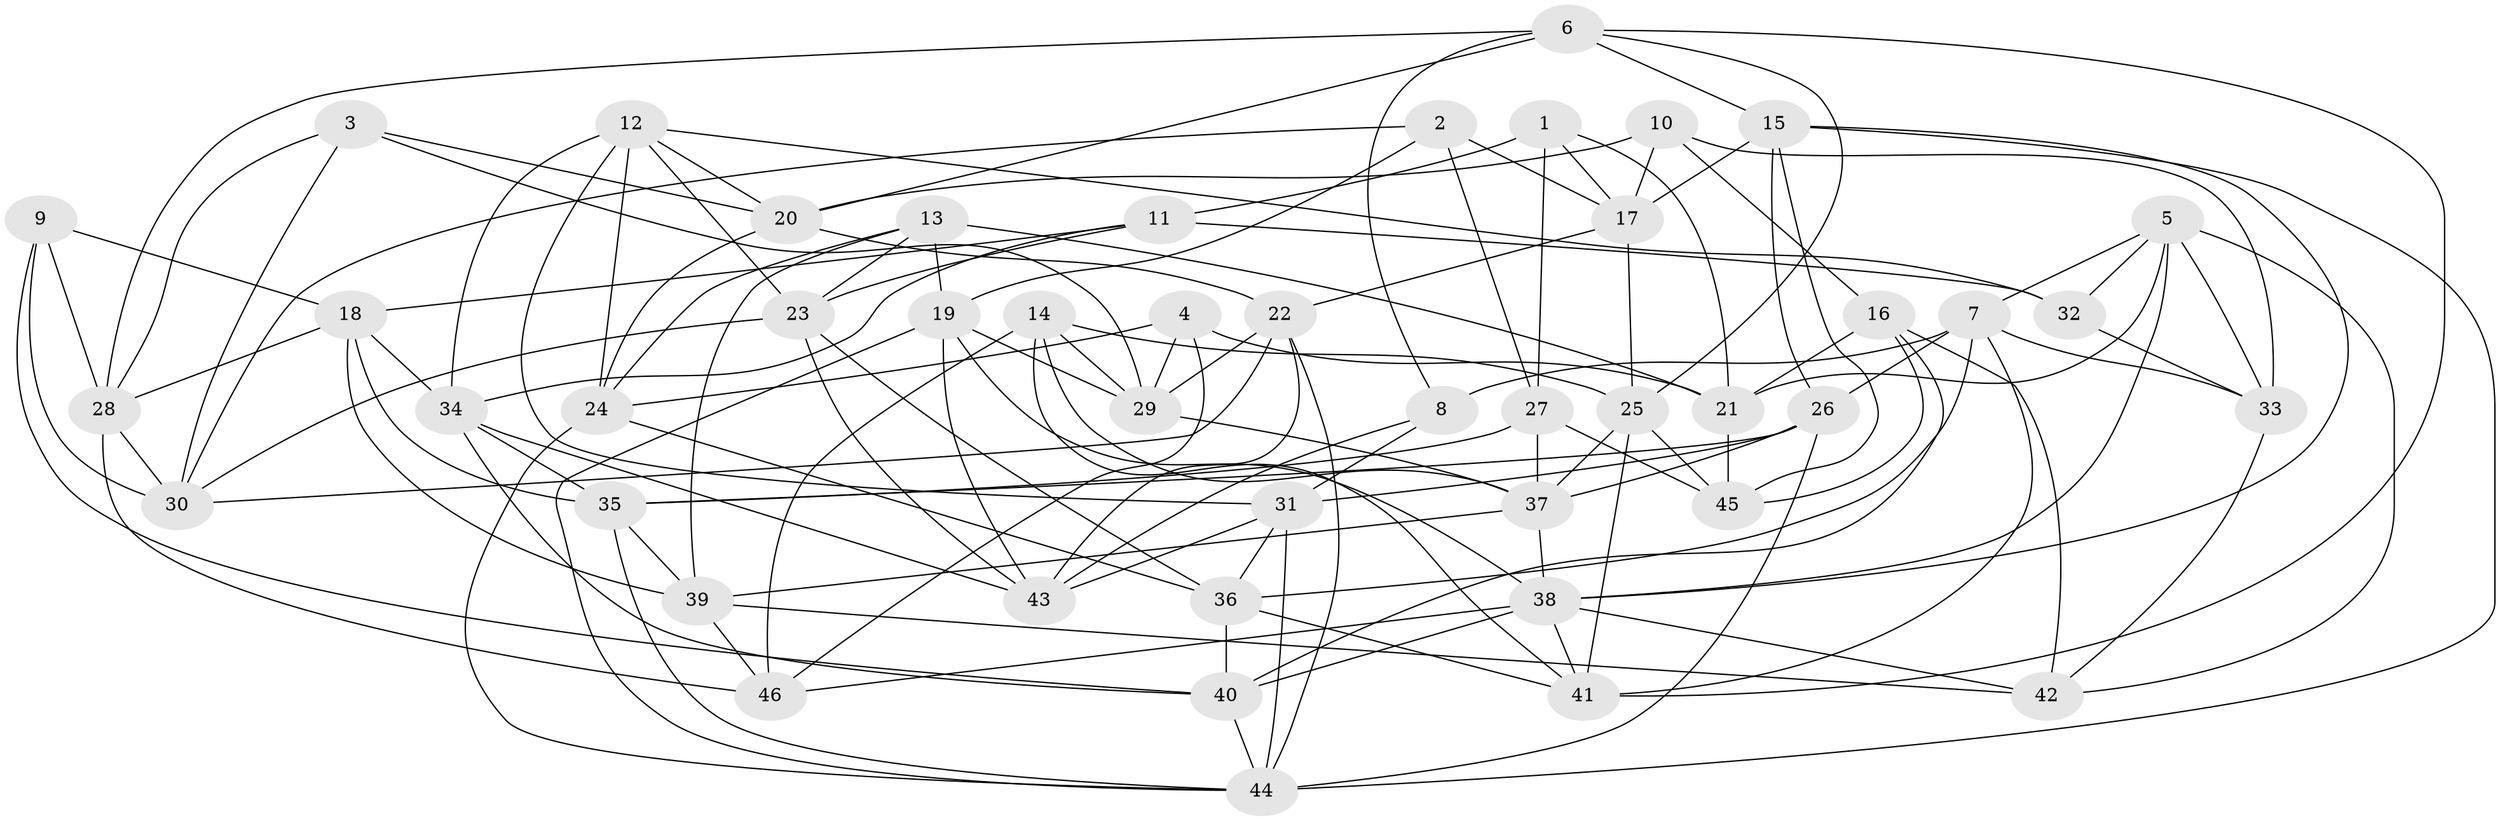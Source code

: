 // original degree distribution, {4: 1.0}
// Generated by graph-tools (version 1.1) at 2025/38/03/04/25 23:38:11]
// undirected, 46 vertices, 128 edges
graph export_dot {
  node [color=gray90,style=filled];
  1;
  2;
  3;
  4;
  5;
  6;
  7;
  8;
  9;
  10;
  11;
  12;
  13;
  14;
  15;
  16;
  17;
  18;
  19;
  20;
  21;
  22;
  23;
  24;
  25;
  26;
  27;
  28;
  29;
  30;
  31;
  32;
  33;
  34;
  35;
  36;
  37;
  38;
  39;
  40;
  41;
  42;
  43;
  44;
  45;
  46;
  1 -- 11 [weight=1.0];
  1 -- 17 [weight=1.0];
  1 -- 21 [weight=1.0];
  1 -- 27 [weight=1.0];
  2 -- 17 [weight=1.0];
  2 -- 19 [weight=1.0];
  2 -- 27 [weight=1.0];
  2 -- 30 [weight=1.0];
  3 -- 20 [weight=1.0];
  3 -- 28 [weight=1.0];
  3 -- 29 [weight=1.0];
  3 -- 30 [weight=1.0];
  4 -- 21 [weight=1.0];
  4 -- 24 [weight=1.0];
  4 -- 29 [weight=1.0];
  4 -- 46 [weight=1.0];
  5 -- 7 [weight=1.0];
  5 -- 21 [weight=1.0];
  5 -- 32 [weight=1.0];
  5 -- 33 [weight=1.0];
  5 -- 38 [weight=1.0];
  5 -- 42 [weight=1.0];
  6 -- 8 [weight=1.0];
  6 -- 15 [weight=1.0];
  6 -- 20 [weight=1.0];
  6 -- 25 [weight=1.0];
  6 -- 28 [weight=1.0];
  6 -- 41 [weight=1.0];
  7 -- 8 [weight=1.0];
  7 -- 26 [weight=1.0];
  7 -- 33 [weight=1.0];
  7 -- 36 [weight=1.0];
  7 -- 41 [weight=1.0];
  8 -- 31 [weight=1.0];
  8 -- 43 [weight=1.0];
  9 -- 18 [weight=1.0];
  9 -- 28 [weight=1.0];
  9 -- 30 [weight=1.0];
  9 -- 40 [weight=1.0];
  10 -- 16 [weight=1.0];
  10 -- 17 [weight=1.0];
  10 -- 20 [weight=1.0];
  10 -- 33 [weight=1.0];
  11 -- 18 [weight=1.0];
  11 -- 23 [weight=1.0];
  11 -- 32 [weight=2.0];
  11 -- 34 [weight=1.0];
  12 -- 20 [weight=1.0];
  12 -- 23 [weight=1.0];
  12 -- 24 [weight=1.0];
  12 -- 31 [weight=1.0];
  12 -- 32 [weight=1.0];
  12 -- 34 [weight=1.0];
  13 -- 19 [weight=1.0];
  13 -- 21 [weight=2.0];
  13 -- 23 [weight=1.0];
  13 -- 24 [weight=1.0];
  13 -- 39 [weight=1.0];
  14 -- 25 [weight=1.0];
  14 -- 29 [weight=1.0];
  14 -- 37 [weight=1.0];
  14 -- 41 [weight=1.0];
  14 -- 46 [weight=2.0];
  15 -- 17 [weight=1.0];
  15 -- 26 [weight=1.0];
  15 -- 38 [weight=1.0];
  15 -- 44 [weight=1.0];
  15 -- 45 [weight=1.0];
  16 -- 21 [weight=1.0];
  16 -- 40 [weight=1.0];
  16 -- 42 [weight=2.0];
  16 -- 45 [weight=1.0];
  17 -- 22 [weight=1.0];
  17 -- 25 [weight=1.0];
  18 -- 28 [weight=1.0];
  18 -- 34 [weight=1.0];
  18 -- 35 [weight=1.0];
  18 -- 39 [weight=1.0];
  19 -- 29 [weight=1.0];
  19 -- 38 [weight=1.0];
  19 -- 43 [weight=1.0];
  19 -- 44 [weight=1.0];
  20 -- 22 [weight=1.0];
  20 -- 24 [weight=1.0];
  21 -- 45 [weight=2.0];
  22 -- 29 [weight=1.0];
  22 -- 30 [weight=1.0];
  22 -- 43 [weight=1.0];
  22 -- 44 [weight=1.0];
  23 -- 30 [weight=1.0];
  23 -- 36 [weight=1.0];
  23 -- 43 [weight=1.0];
  24 -- 36 [weight=1.0];
  24 -- 44 [weight=1.0];
  25 -- 37 [weight=1.0];
  25 -- 41 [weight=1.0];
  25 -- 45 [weight=1.0];
  26 -- 31 [weight=1.0];
  26 -- 35 [weight=1.0];
  26 -- 37 [weight=1.0];
  26 -- 44 [weight=1.0];
  27 -- 35 [weight=1.0];
  27 -- 37 [weight=2.0];
  27 -- 45 [weight=1.0];
  28 -- 30 [weight=1.0];
  28 -- 46 [weight=1.0];
  29 -- 37 [weight=1.0];
  31 -- 36 [weight=1.0];
  31 -- 43 [weight=1.0];
  31 -- 44 [weight=1.0];
  32 -- 33 [weight=2.0];
  33 -- 42 [weight=1.0];
  34 -- 35 [weight=1.0];
  34 -- 40 [weight=1.0];
  34 -- 43 [weight=1.0];
  35 -- 39 [weight=1.0];
  35 -- 44 [weight=1.0];
  36 -- 40 [weight=1.0];
  36 -- 41 [weight=1.0];
  37 -- 38 [weight=1.0];
  37 -- 39 [weight=1.0];
  38 -- 40 [weight=1.0];
  38 -- 41 [weight=1.0];
  38 -- 42 [weight=1.0];
  38 -- 46 [weight=1.0];
  39 -- 42 [weight=1.0];
  39 -- 46 [weight=1.0];
  40 -- 44 [weight=1.0];
}
